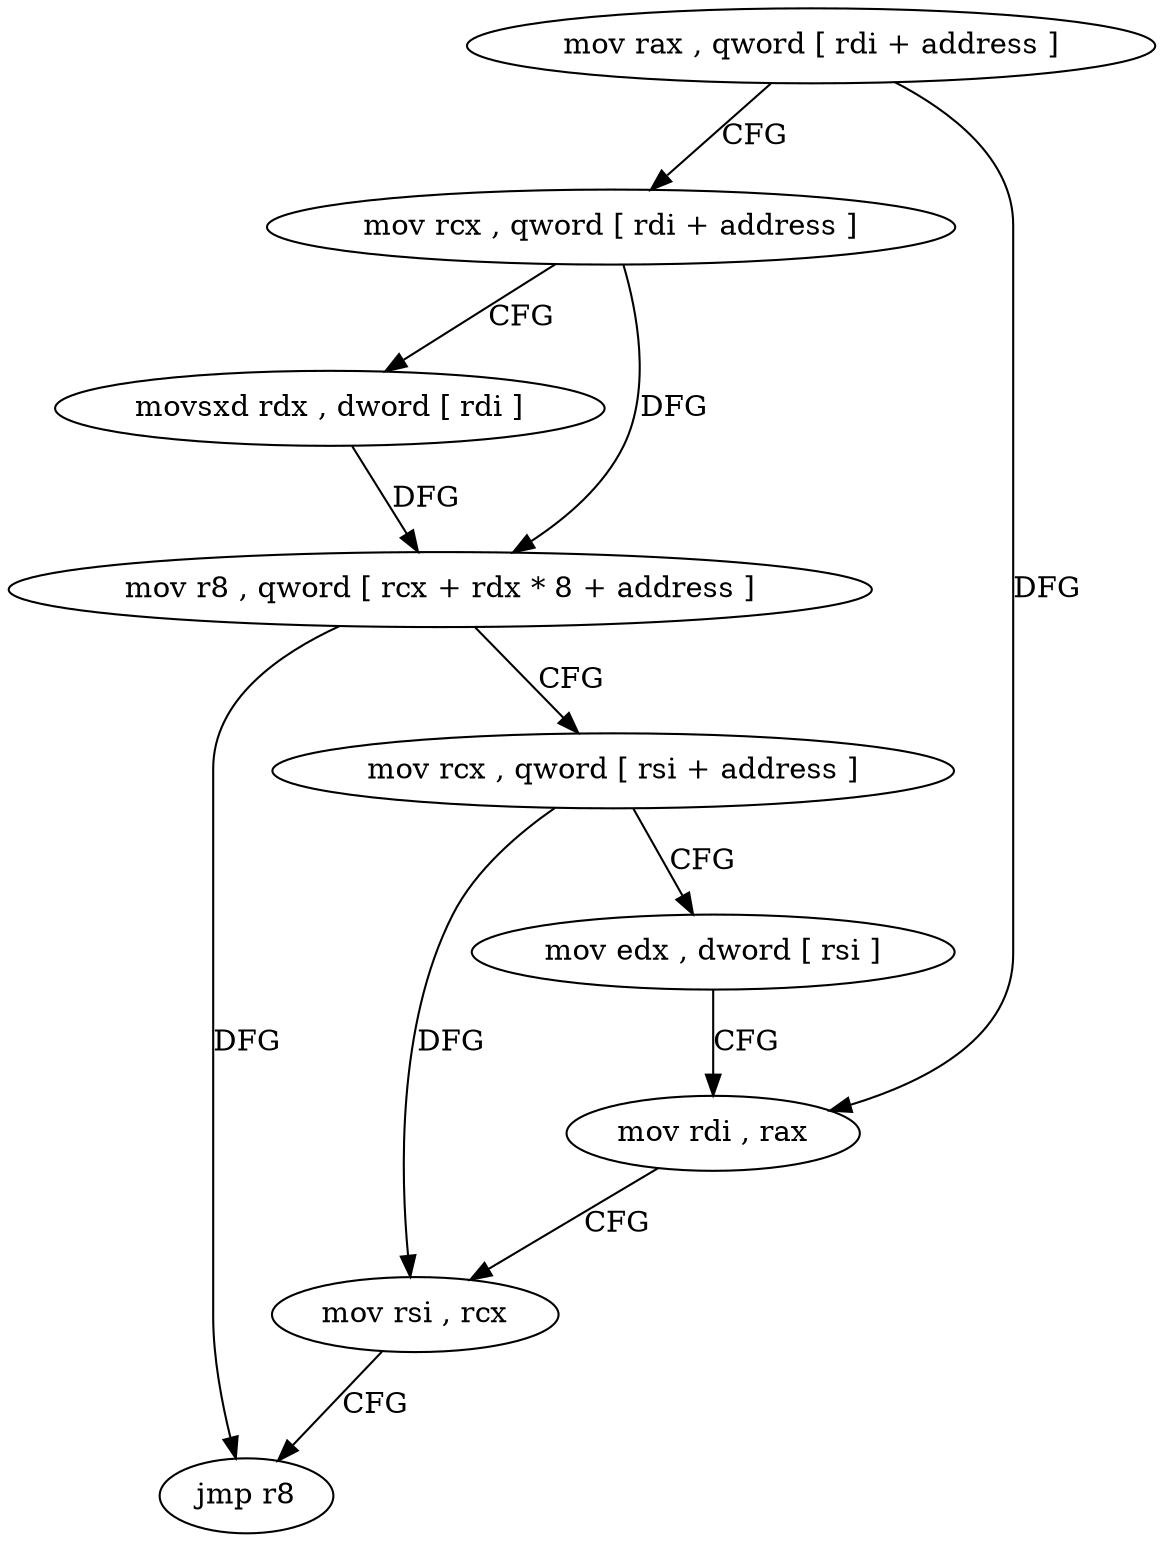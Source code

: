 digraph "func" {
"77184" [label = "mov rax , qword [ rdi + address ]" ]
"77188" [label = "mov rcx , qword [ rdi + address ]" ]
"77192" [label = "movsxd rdx , dword [ rdi ]" ]
"77195" [label = "mov r8 , qword [ rcx + rdx * 8 + address ]" ]
"77203" [label = "mov rcx , qword [ rsi + address ]" ]
"77207" [label = "mov edx , dword [ rsi ]" ]
"77209" [label = "mov rdi , rax" ]
"77212" [label = "mov rsi , rcx" ]
"77215" [label = "jmp r8" ]
"77184" -> "77188" [ label = "CFG" ]
"77184" -> "77209" [ label = "DFG" ]
"77188" -> "77192" [ label = "CFG" ]
"77188" -> "77195" [ label = "DFG" ]
"77192" -> "77195" [ label = "DFG" ]
"77195" -> "77203" [ label = "CFG" ]
"77195" -> "77215" [ label = "DFG" ]
"77203" -> "77207" [ label = "CFG" ]
"77203" -> "77212" [ label = "DFG" ]
"77207" -> "77209" [ label = "CFG" ]
"77209" -> "77212" [ label = "CFG" ]
"77212" -> "77215" [ label = "CFG" ]
}

